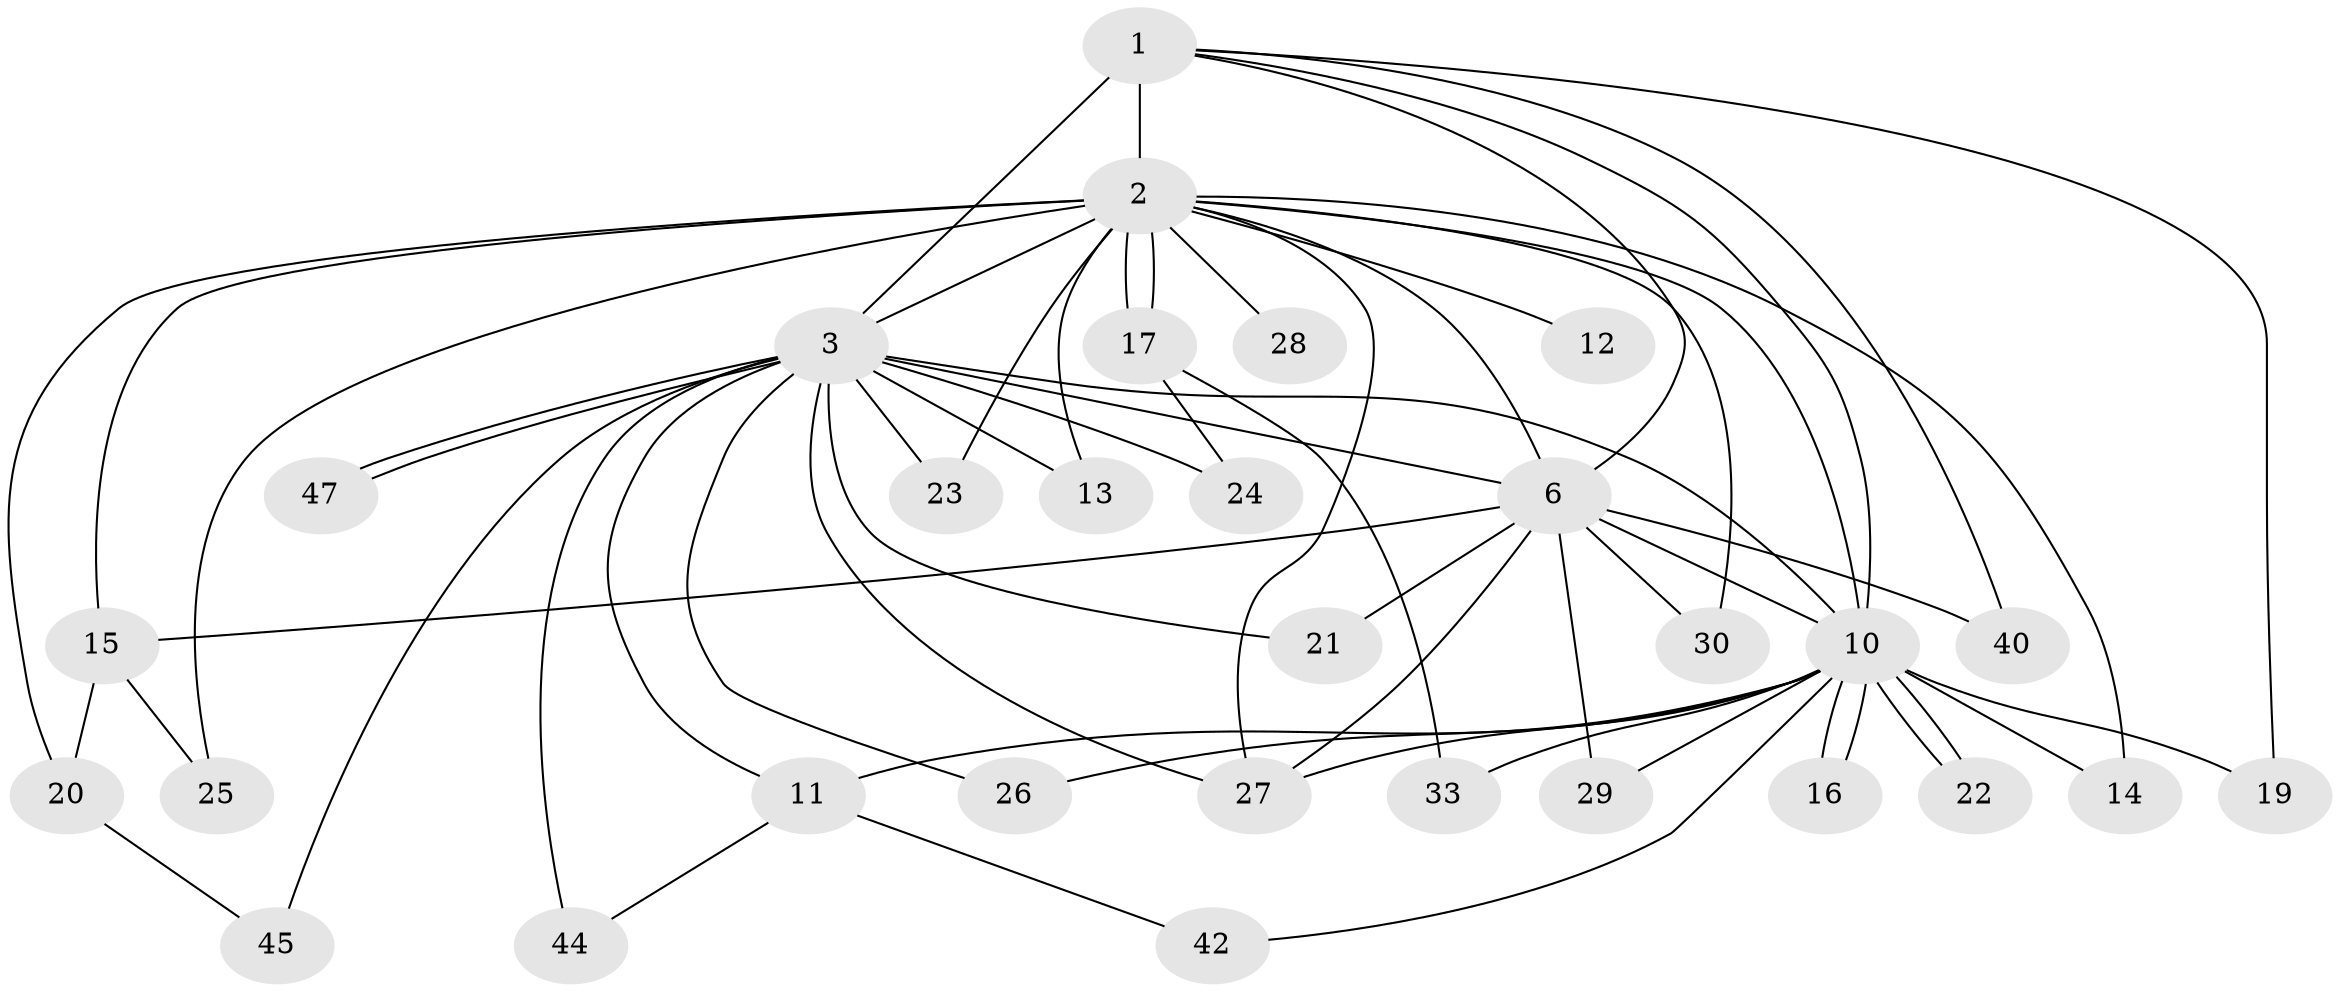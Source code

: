 // original degree distribution, {14: 0.04, 18: 0.04, 22: 0.04, 10: 0.02, 13: 0.02, 15: 0.02, 11: 0.02, 4: 0.1, 2: 0.64, 3: 0.06}
// Generated by graph-tools (version 1.1) at 2025/17/03/04/25 18:17:38]
// undirected, 30 vertices, 60 edges
graph export_dot {
graph [start="1"]
  node [color=gray90,style=filled];
  1;
  2 [super="+34+49+35+4+7"];
  3 [super="+5+39+36+43"];
  6;
  10;
  11;
  12;
  13;
  14;
  15;
  16;
  17;
  19;
  20;
  21;
  22;
  23;
  24;
  25;
  26;
  27 [super="+32"];
  28;
  29;
  30;
  33;
  40;
  42;
  44;
  45;
  47;
  1 -- 2 [weight=6];
  1 -- 3 [weight=4];
  1 -- 6;
  1 -- 10;
  1 -- 19;
  1 -- 40;
  2 -- 3 [weight=14];
  2 -- 6 [weight=8];
  2 -- 10 [weight=5];
  2 -- 12 [weight=2];
  2 -- 14;
  2 -- 17;
  2 -- 17;
  2 -- 23 [weight=2];
  2 -- 15;
  2 -- 28 [weight=2];
  2 -- 30;
  2 -- 13;
  2 -- 20;
  2 -- 25;
  2 -- 27;
  3 -- 6 [weight=2];
  3 -- 10 [weight=3];
  3 -- 13;
  3 -- 21;
  3 -- 23;
  3 -- 24;
  3 -- 26;
  3 -- 44;
  3 -- 47;
  3 -- 47;
  3 -- 27;
  3 -- 11;
  3 -- 45;
  6 -- 10;
  6 -- 15;
  6 -- 21;
  6 -- 27;
  6 -- 29;
  6 -- 30;
  6 -- 40;
  10 -- 11;
  10 -- 14;
  10 -- 16;
  10 -- 16;
  10 -- 19;
  10 -- 22;
  10 -- 22;
  10 -- 26;
  10 -- 27;
  10 -- 29;
  10 -- 33;
  10 -- 42;
  11 -- 42;
  11 -- 44;
  15 -- 20;
  15 -- 25;
  17 -- 24;
  17 -- 33;
  20 -- 45;
}
